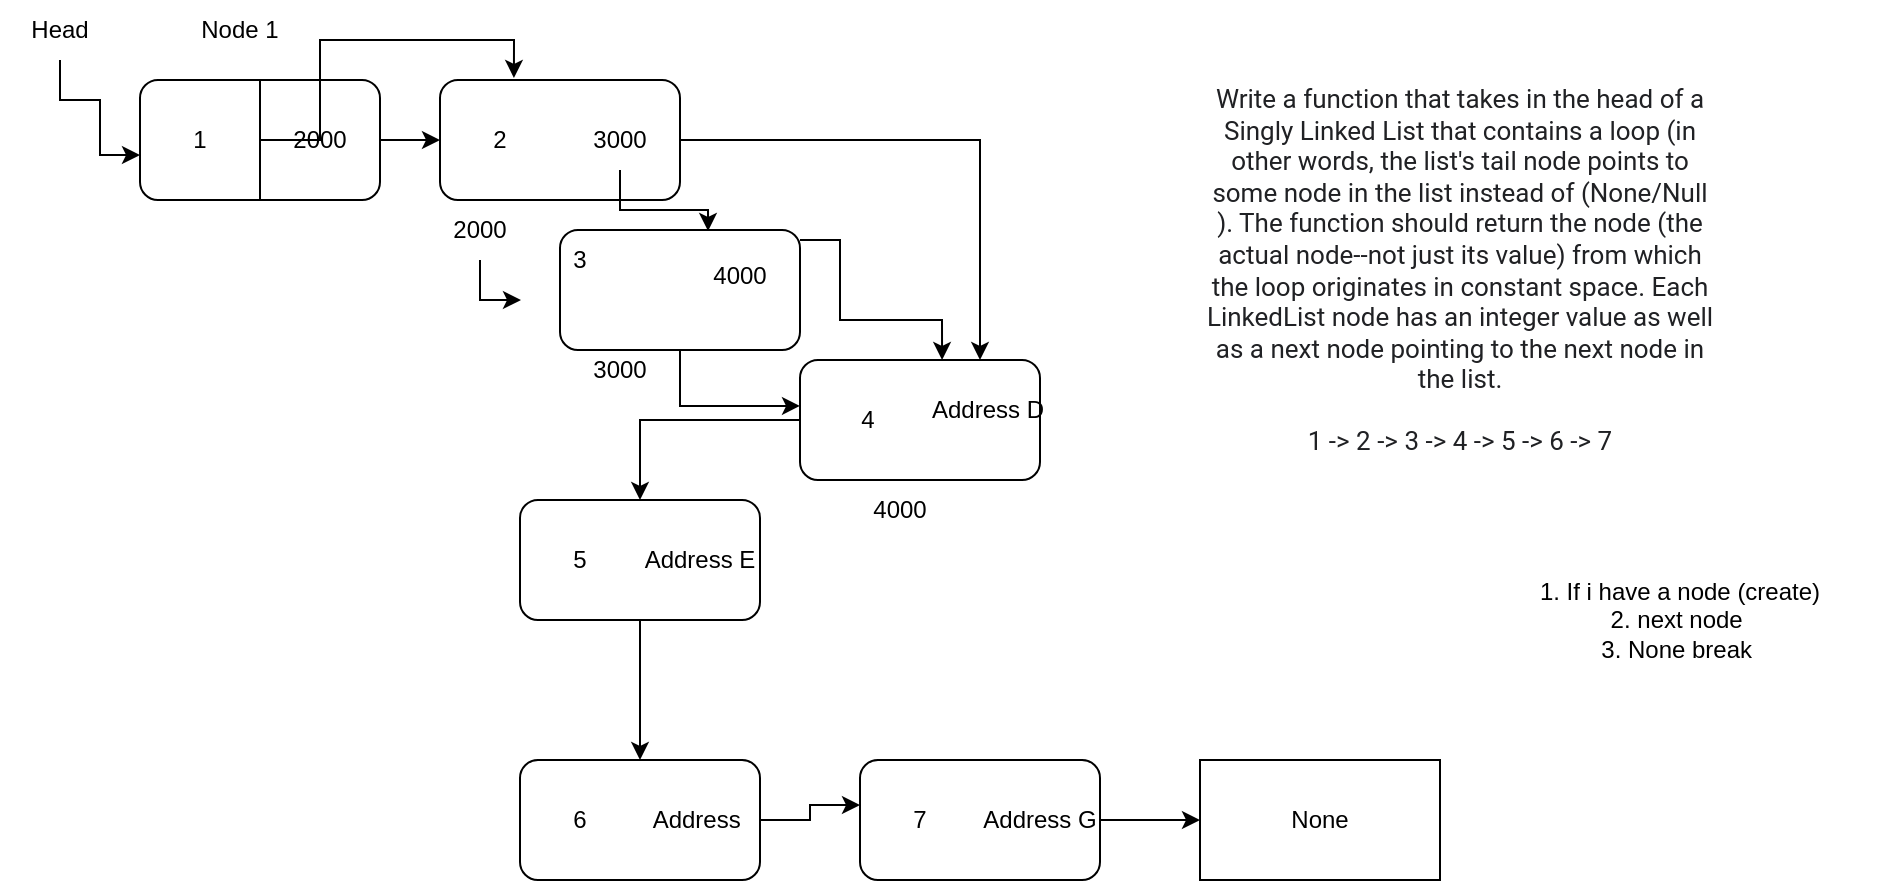 <mxfile version="22.0.2" type="github">
  <diagram name="Page-1" id="6aG47bVOaR4DSFpiJ22x">
    <mxGraphModel dx="954" dy="533" grid="1" gridSize="10" guides="1" tooltips="1" connect="1" arrows="1" fold="1" page="1" pageScale="1" pageWidth="827" pageHeight="1169" math="0" shadow="0">
      <root>
        <mxCell id="0" />
        <mxCell id="1" parent="0" />
        <mxCell id="LUJjfLM6ceS9pKkvtD7e-2" value="" style="rounded=1;whiteSpace=wrap;html=1;" vertex="1" parent="1">
          <mxGeometry x="80" y="60" width="120" height="60" as="geometry" />
        </mxCell>
        <mxCell id="LUJjfLM6ceS9pKkvtD7e-3" value="&lt;meta charset=&quot;utf-8&quot;&gt;&lt;span style=&quot;color: rgb(32, 33, 36); font-family: Roboto, arial, sans-serif; font-size: 13px; font-style: normal; font-variant-ligatures: normal; font-variant-caps: normal; font-weight: 400; letter-spacing: normal; orphans: 2; text-align: left; text-indent: 0px; text-transform: none; widows: 2; word-spacing: 0px; -webkit-text-stroke-width: 0px; background-color: rgb(255, 255, 255); text-decoration-thickness: initial; text-decoration-style: initial; text-decoration-color: initial; float: none; display: inline !important;&quot;&gt;Write a function that takes in the head of a Singly Linked List that contains a loop (in other words, the list&#39;s tail node points to some node in the list instead of (None/Null ). The function should return the node (the actual node--not just its value) from which the loop originates in constant space. Each LinkedList node has an integer value as well as a next node pointing to the next node in the list.&#xa;&#xa;1 -&amp;gt; 2 -&amp;gt; 3 -&amp;gt; 4 -&amp;gt; 5 -&amp;gt; 6 -&amp;gt; 7 &lt;/span&gt;" style="text;html=1;strokeColor=none;fillColor=none;align=center;verticalAlign=middle;whiteSpace=wrap;rounded=0;" vertex="1" parent="1">
          <mxGeometry x="610" y="140" width="260" height="30" as="geometry" />
        </mxCell>
        <mxCell id="LUJjfLM6ceS9pKkvtD7e-4" value="" style="endArrow=none;html=1;rounded=0;exitX=0.5;exitY=1;exitDx=0;exitDy=0;" edge="1" parent="1" source="LUJjfLM6ceS9pKkvtD7e-2">
          <mxGeometry width="50" height="50" relative="1" as="geometry">
            <mxPoint x="90" y="110" as="sourcePoint" />
            <mxPoint x="140" y="60" as="targetPoint" />
          </mxGeometry>
        </mxCell>
        <mxCell id="LUJjfLM6ceS9pKkvtD7e-5" value="Node 1" style="text;html=1;strokeColor=none;fillColor=none;align=center;verticalAlign=middle;whiteSpace=wrap;rounded=0;" vertex="1" parent="1">
          <mxGeometry x="100" y="20" width="60" height="30" as="geometry" />
        </mxCell>
        <mxCell id="LUJjfLM6ceS9pKkvtD7e-13" style="edgeStyle=orthogonalEdgeStyle;rounded=0;orthogonalLoop=1;jettySize=auto;html=1;" edge="1" parent="1" source="LUJjfLM6ceS9pKkvtD7e-6" target="LUJjfLM6ceS9pKkvtD7e-12">
          <mxGeometry relative="1" as="geometry" />
        </mxCell>
        <mxCell id="LUJjfLM6ceS9pKkvtD7e-6" value="2000" style="text;html=1;strokeColor=none;fillColor=none;align=center;verticalAlign=middle;whiteSpace=wrap;rounded=0;" vertex="1" parent="1">
          <mxGeometry x="140" y="75" width="60" height="30" as="geometry" />
        </mxCell>
        <mxCell id="LUJjfLM6ceS9pKkvtD7e-7" value="1" style="text;html=1;strokeColor=none;fillColor=none;align=center;verticalAlign=middle;whiteSpace=wrap;rounded=0;" vertex="1" parent="1">
          <mxGeometry x="80" y="75" width="60" height="30" as="geometry" />
        </mxCell>
        <mxCell id="LUJjfLM6ceS9pKkvtD7e-9" style="edgeStyle=orthogonalEdgeStyle;rounded=0;orthogonalLoop=1;jettySize=auto;html=1;entryX=0;entryY=0.75;entryDx=0;entryDy=0;" edge="1" parent="1" source="LUJjfLM6ceS9pKkvtD7e-8" target="LUJjfLM6ceS9pKkvtD7e-7">
          <mxGeometry relative="1" as="geometry">
            <Array as="points">
              <mxPoint x="40" y="70" />
              <mxPoint x="60" y="70" />
              <mxPoint x="60" y="98" />
            </Array>
          </mxGeometry>
        </mxCell>
        <mxCell id="LUJjfLM6ceS9pKkvtD7e-8" value="Head" style="text;html=1;strokeColor=none;fillColor=none;align=center;verticalAlign=middle;whiteSpace=wrap;rounded=0;" vertex="1" parent="1">
          <mxGeometry x="10" y="20" width="60" height="30" as="geometry" />
        </mxCell>
        <mxCell id="LUJjfLM6ceS9pKkvtD7e-49" style="edgeStyle=orthogonalEdgeStyle;rounded=0;orthogonalLoop=1;jettySize=auto;html=1;entryX=0.75;entryY=0;entryDx=0;entryDy=0;" edge="1" parent="1" source="LUJjfLM6ceS9pKkvtD7e-10" target="LUJjfLM6ceS9pKkvtD7e-23">
          <mxGeometry relative="1" as="geometry" />
        </mxCell>
        <mxCell id="LUJjfLM6ceS9pKkvtD7e-10" value="" style="rounded=1;whiteSpace=wrap;html=1;" vertex="1" parent="1">
          <mxGeometry x="230" y="60" width="120" height="60" as="geometry" />
        </mxCell>
        <mxCell id="LUJjfLM6ceS9pKkvtD7e-14" style="edgeStyle=orthogonalEdgeStyle;rounded=0;orthogonalLoop=1;jettySize=auto;html=1;entryX=0.617;entryY=0.008;entryDx=0;entryDy=0;entryPerimeter=0;" edge="1" parent="1" source="LUJjfLM6ceS9pKkvtD7e-11" target="LUJjfLM6ceS9pKkvtD7e-20">
          <mxGeometry relative="1" as="geometry">
            <mxPoint x="400" y="90" as="targetPoint" />
          </mxGeometry>
        </mxCell>
        <mxCell id="LUJjfLM6ceS9pKkvtD7e-11" value="3000" style="text;html=1;strokeColor=none;fillColor=none;align=center;verticalAlign=middle;whiteSpace=wrap;rounded=0;" vertex="1" parent="1">
          <mxGeometry x="290" y="75" width="60" height="30" as="geometry" />
        </mxCell>
        <mxCell id="LUJjfLM6ceS9pKkvtD7e-12" value="2" style="text;html=1;strokeColor=none;fillColor=none;align=center;verticalAlign=middle;whiteSpace=wrap;rounded=0;" vertex="1" parent="1">
          <mxGeometry x="230" y="75" width="60" height="30" as="geometry" />
        </mxCell>
        <mxCell id="LUJjfLM6ceS9pKkvtD7e-20" value="" style="rounded=1;whiteSpace=wrap;html=1;" vertex="1" parent="1">
          <mxGeometry x="290" y="135" width="120" height="60" as="geometry" />
        </mxCell>
        <mxCell id="LUJjfLM6ceS9pKkvtD7e-22" value="3" style="text;html=1;strokeColor=none;fillColor=none;align=center;verticalAlign=middle;whiteSpace=wrap;rounded=0;" vertex="1" parent="1">
          <mxGeometry x="270" y="135" width="60" height="30" as="geometry" />
        </mxCell>
        <mxCell id="LUJjfLM6ceS9pKkvtD7e-39" style="edgeStyle=orthogonalEdgeStyle;rounded=0;orthogonalLoop=1;jettySize=auto;html=1;entryX=0.5;entryY=0;entryDx=0;entryDy=0;" edge="1" parent="1" source="LUJjfLM6ceS9pKkvtD7e-23" target="LUJjfLM6ceS9pKkvtD7e-26">
          <mxGeometry relative="1" as="geometry" />
        </mxCell>
        <mxCell id="LUJjfLM6ceS9pKkvtD7e-23" value="" style="rounded=1;whiteSpace=wrap;html=1;" vertex="1" parent="1">
          <mxGeometry x="410" y="200" width="120" height="60" as="geometry" />
        </mxCell>
        <mxCell id="LUJjfLM6ceS9pKkvtD7e-24" value="Address D" style="text;html=1;strokeColor=none;fillColor=none;align=center;verticalAlign=middle;whiteSpace=wrap;rounded=0;" vertex="1" parent="1">
          <mxGeometry x="474" y="215" width="60" height="20" as="geometry" />
        </mxCell>
        <mxCell id="LUJjfLM6ceS9pKkvtD7e-25" value="4" style="text;html=1;strokeColor=none;fillColor=none;align=center;verticalAlign=middle;whiteSpace=wrap;rounded=0;" vertex="1" parent="1">
          <mxGeometry x="414" y="215" width="60" height="30" as="geometry" />
        </mxCell>
        <mxCell id="LUJjfLM6ceS9pKkvtD7e-38" style="edgeStyle=orthogonalEdgeStyle;rounded=0;orthogonalLoop=1;jettySize=auto;html=1;entryX=0.5;entryY=0;entryDx=0;entryDy=0;" edge="1" parent="1" source="LUJjfLM6ceS9pKkvtD7e-26" target="LUJjfLM6ceS9pKkvtD7e-29">
          <mxGeometry relative="1" as="geometry" />
        </mxCell>
        <mxCell id="LUJjfLM6ceS9pKkvtD7e-26" value="" style="rounded=1;whiteSpace=wrap;html=1;" vertex="1" parent="1">
          <mxGeometry x="270" y="270" width="120" height="60" as="geometry" />
        </mxCell>
        <mxCell id="LUJjfLM6ceS9pKkvtD7e-27" value="Address E" style="text;html=1;strokeColor=none;fillColor=none;align=center;verticalAlign=middle;whiteSpace=wrap;rounded=0;" vertex="1" parent="1">
          <mxGeometry x="330" y="285" width="60" height="30" as="geometry" />
        </mxCell>
        <mxCell id="LUJjfLM6ceS9pKkvtD7e-28" value="5" style="text;html=1;strokeColor=none;fillColor=none;align=center;verticalAlign=middle;whiteSpace=wrap;rounded=0;" vertex="1" parent="1">
          <mxGeometry x="270" y="285" width="60" height="30" as="geometry" />
        </mxCell>
        <mxCell id="LUJjfLM6ceS9pKkvtD7e-37" style="edgeStyle=orthogonalEdgeStyle;rounded=0;orthogonalLoop=1;jettySize=auto;html=1;entryX=0;entryY=0.25;entryDx=0;entryDy=0;" edge="1" parent="1" source="LUJjfLM6ceS9pKkvtD7e-29" target="LUJjfLM6ceS9pKkvtD7e-36">
          <mxGeometry relative="1" as="geometry" />
        </mxCell>
        <mxCell id="LUJjfLM6ceS9pKkvtD7e-29" value="" style="rounded=1;whiteSpace=wrap;html=1;" vertex="1" parent="1">
          <mxGeometry x="270" y="400" width="120" height="60" as="geometry" />
        </mxCell>
        <mxCell id="LUJjfLM6ceS9pKkvtD7e-30" value="Address&amp;nbsp;" style="text;html=1;strokeColor=none;fillColor=none;align=center;verticalAlign=middle;whiteSpace=wrap;rounded=0;" vertex="1" parent="1">
          <mxGeometry x="330" y="415" width="60" height="30" as="geometry" />
        </mxCell>
        <mxCell id="LUJjfLM6ceS9pKkvtD7e-31" value="6" style="text;html=1;strokeColor=none;fillColor=none;align=center;verticalAlign=middle;whiteSpace=wrap;rounded=0;" vertex="1" parent="1">
          <mxGeometry x="270" y="415" width="60" height="30" as="geometry" />
        </mxCell>
        <mxCell id="LUJjfLM6ceS9pKkvtD7e-34" value="" style="rounded=1;whiteSpace=wrap;html=1;" vertex="1" parent="1">
          <mxGeometry x="440" y="400" width="120" height="60" as="geometry" />
        </mxCell>
        <mxCell id="LUJjfLM6ceS9pKkvtD7e-47" value="" style="edgeStyle=orthogonalEdgeStyle;rounded=0;orthogonalLoop=1;jettySize=auto;html=1;" edge="1" parent="1" source="LUJjfLM6ceS9pKkvtD7e-35" target="LUJjfLM6ceS9pKkvtD7e-46">
          <mxGeometry relative="1" as="geometry" />
        </mxCell>
        <mxCell id="LUJjfLM6ceS9pKkvtD7e-35" value="Address G" style="text;html=1;strokeColor=none;fillColor=none;align=center;verticalAlign=middle;whiteSpace=wrap;rounded=0;" vertex="1" parent="1">
          <mxGeometry x="500" y="415" width="60" height="30" as="geometry" />
        </mxCell>
        <mxCell id="LUJjfLM6ceS9pKkvtD7e-36" value="7" style="text;html=1;strokeColor=none;fillColor=none;align=center;verticalAlign=middle;whiteSpace=wrap;rounded=0;" vertex="1" parent="1">
          <mxGeometry x="440" y="415" width="60" height="30" as="geometry" />
        </mxCell>
        <mxCell id="LUJjfLM6ceS9pKkvtD7e-40" style="edgeStyle=orthogonalEdgeStyle;rounded=0;orthogonalLoop=1;jettySize=auto;html=1;entryX=0.592;entryY=0;entryDx=0;entryDy=0;entryPerimeter=0;" edge="1" parent="1" source="LUJjfLM6ceS9pKkvtD7e-20" target="LUJjfLM6ceS9pKkvtD7e-23">
          <mxGeometry relative="1" as="geometry">
            <Array as="points">
              <mxPoint x="430" y="140" />
              <mxPoint x="430" y="180" />
              <mxPoint x="481" y="180" />
            </Array>
          </mxGeometry>
        </mxCell>
        <mxCell id="LUJjfLM6ceS9pKkvtD7e-41" value="1. If i have a node (create)&lt;br&gt;2. next node&amp;nbsp;&lt;br&gt;3. None break&amp;nbsp;" style="text;html=1;strokeColor=none;fillColor=none;align=center;verticalAlign=middle;whiteSpace=wrap;rounded=0;" vertex="1" parent="1">
          <mxGeometry x="750" y="315" width="200" height="30" as="geometry" />
        </mxCell>
        <mxCell id="LUJjfLM6ceS9pKkvtD7e-50" style="edgeStyle=orthogonalEdgeStyle;rounded=0;orthogonalLoop=1;jettySize=auto;html=1;" edge="1" parent="1" source="LUJjfLM6ceS9pKkvtD7e-42">
          <mxGeometry relative="1" as="geometry">
            <mxPoint x="270" y="170" as="targetPoint" />
          </mxGeometry>
        </mxCell>
        <mxCell id="LUJjfLM6ceS9pKkvtD7e-42" value="2000" style="text;html=1;strokeColor=none;fillColor=none;align=center;verticalAlign=middle;whiteSpace=wrap;rounded=0;" vertex="1" parent="1">
          <mxGeometry x="220" y="120" width="60" height="30" as="geometry" />
        </mxCell>
        <mxCell id="LUJjfLM6ceS9pKkvtD7e-43" value="3000" style="text;html=1;strokeColor=none;fillColor=none;align=center;verticalAlign=middle;whiteSpace=wrap;rounded=0;" vertex="1" parent="1">
          <mxGeometry x="290" y="190" width="60" height="30" as="geometry" />
        </mxCell>
        <mxCell id="LUJjfLM6ceS9pKkvtD7e-44" value="4000" style="text;html=1;strokeColor=none;fillColor=none;align=center;verticalAlign=middle;whiteSpace=wrap;rounded=0;" vertex="1" parent="1">
          <mxGeometry x="430" y="260" width="60" height="30" as="geometry" />
        </mxCell>
        <mxCell id="LUJjfLM6ceS9pKkvtD7e-45" value="4000" style="text;html=1;strokeColor=none;fillColor=none;align=center;verticalAlign=middle;whiteSpace=wrap;rounded=0;" vertex="1" parent="1">
          <mxGeometry x="350" y="142.5" width="60" height="30" as="geometry" />
        </mxCell>
        <mxCell id="LUJjfLM6ceS9pKkvtD7e-46" value="None" style="whiteSpace=wrap;html=1;" vertex="1" parent="1">
          <mxGeometry x="610" y="400" width="120" height="60" as="geometry" />
        </mxCell>
        <mxCell id="LUJjfLM6ceS9pKkvtD7e-48" style="edgeStyle=orthogonalEdgeStyle;rounded=0;orthogonalLoop=1;jettySize=auto;html=1;entryX=0.308;entryY=-0.017;entryDx=0;entryDy=0;entryPerimeter=0;" edge="1" parent="1" source="LUJjfLM6ceS9pKkvtD7e-7" target="LUJjfLM6ceS9pKkvtD7e-10">
          <mxGeometry relative="1" as="geometry">
            <Array as="points">
              <mxPoint x="170" y="90" />
              <mxPoint x="170" y="40" />
              <mxPoint x="267" y="40" />
            </Array>
          </mxGeometry>
        </mxCell>
        <mxCell id="LUJjfLM6ceS9pKkvtD7e-51" style="edgeStyle=orthogonalEdgeStyle;rounded=0;orthogonalLoop=1;jettySize=auto;html=1;entryX=0;entryY=0.383;entryDx=0;entryDy=0;entryPerimeter=0;" edge="1" parent="1" source="LUJjfLM6ceS9pKkvtD7e-20" target="LUJjfLM6ceS9pKkvtD7e-23">
          <mxGeometry relative="1" as="geometry" />
        </mxCell>
      </root>
    </mxGraphModel>
  </diagram>
</mxfile>
